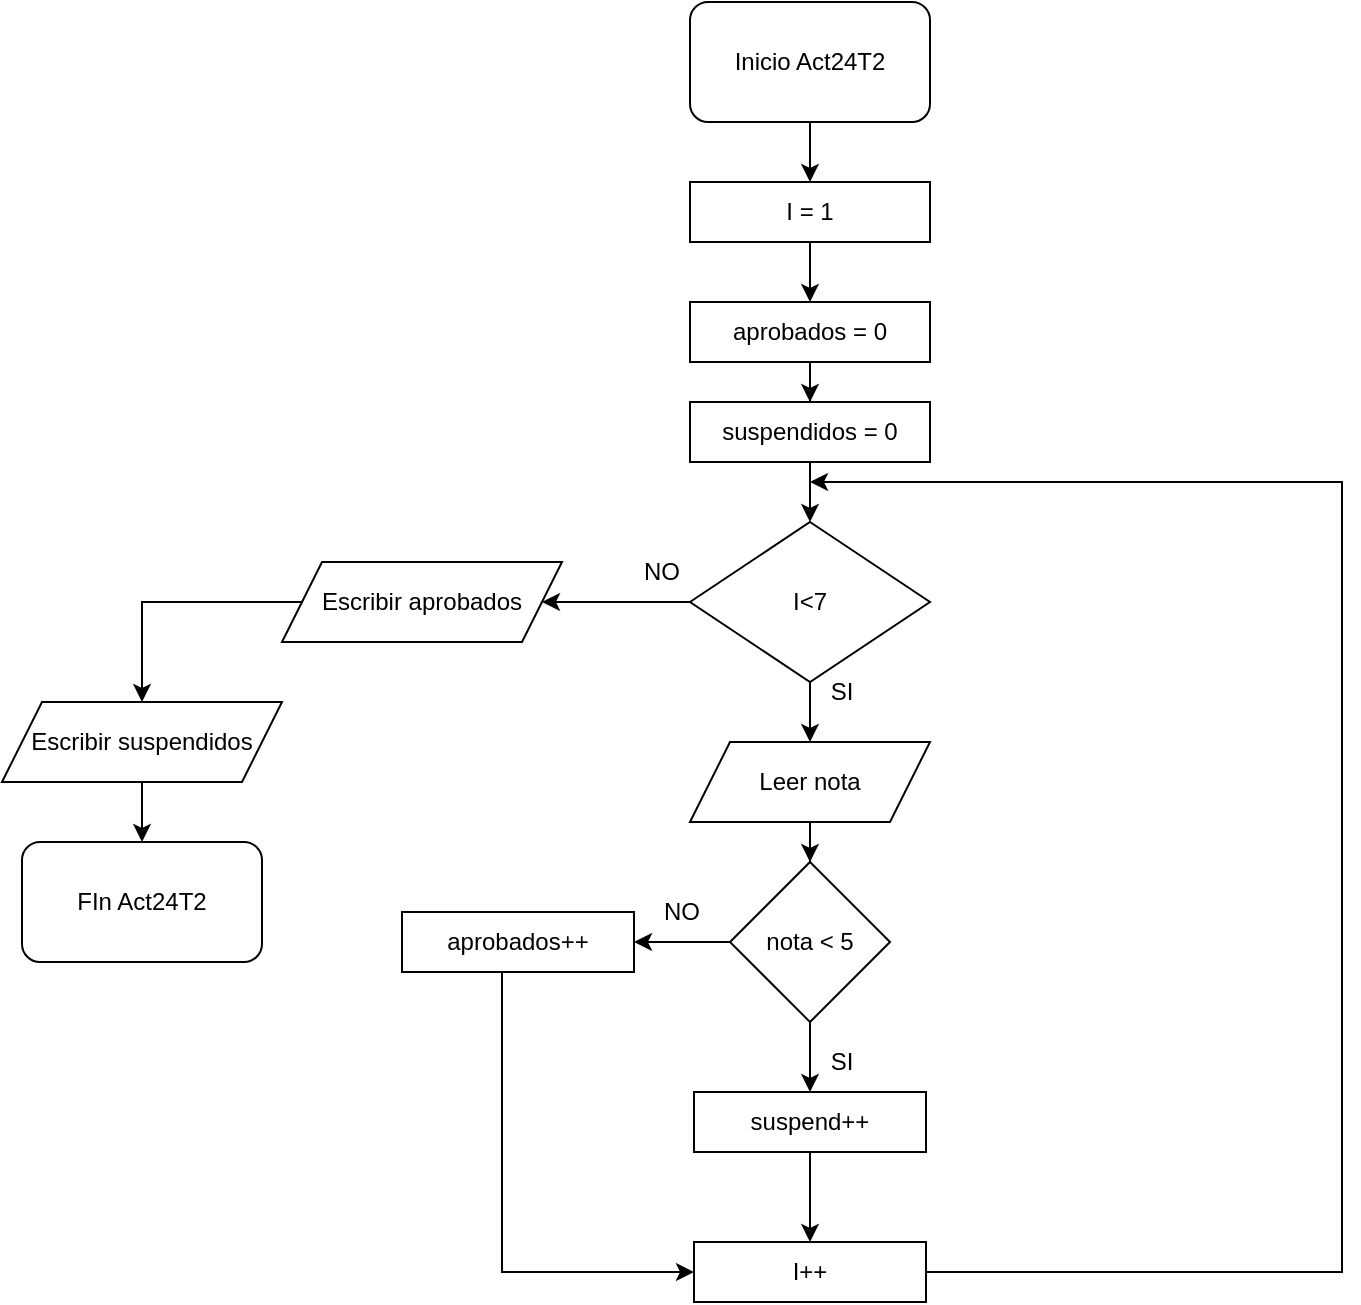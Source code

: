 <mxfile version="21.7.5" type="device">
  <diagram name="Página-1" id="RHTbMrH3GBHZnW84JdR2">
    <mxGraphModel dx="1658" dy="820" grid="1" gridSize="10" guides="1" tooltips="1" connect="1" arrows="1" fold="1" page="1" pageScale="1" pageWidth="827" pageHeight="1169" math="0" shadow="0">
      <root>
        <mxCell id="0" />
        <mxCell id="1" parent="0" />
        <mxCell id="X1JmU00C22sQTFtOCtO2-5" style="edgeStyle=orthogonalEdgeStyle;rounded=0;orthogonalLoop=1;jettySize=auto;html=1;entryX=0.5;entryY=0;entryDx=0;entryDy=0;" edge="1" parent="1" source="X1JmU00C22sQTFtOCtO2-1" target="X1JmU00C22sQTFtOCtO2-4">
          <mxGeometry relative="1" as="geometry" />
        </mxCell>
        <mxCell id="X1JmU00C22sQTFtOCtO2-1" value="Inicio Act24T2" style="rounded=1;whiteSpace=wrap;html=1;" vertex="1" parent="1">
          <mxGeometry x="354" y="40" width="120" height="60" as="geometry" />
        </mxCell>
        <mxCell id="X1JmU00C22sQTFtOCtO2-29" style="edgeStyle=orthogonalEdgeStyle;rounded=0;orthogonalLoop=1;jettySize=auto;html=1;entryX=0.5;entryY=0;entryDx=0;entryDy=0;" edge="1" parent="1" source="X1JmU00C22sQTFtOCtO2-3" target="X1JmU00C22sQTFtOCtO2-7">
          <mxGeometry relative="1" as="geometry" />
        </mxCell>
        <mxCell id="X1JmU00C22sQTFtOCtO2-36" style="edgeStyle=orthogonalEdgeStyle;rounded=0;orthogonalLoop=1;jettySize=auto;html=1;" edge="1" parent="1" source="X1JmU00C22sQTFtOCtO2-41" target="X1JmU00C22sQTFtOCtO2-35">
          <mxGeometry relative="1" as="geometry" />
        </mxCell>
        <mxCell id="X1JmU00C22sQTFtOCtO2-3" value="I&amp;lt;7" style="rhombus;whiteSpace=wrap;html=1;" vertex="1" parent="1">
          <mxGeometry x="354" y="300" width="120" height="80" as="geometry" />
        </mxCell>
        <mxCell id="X1JmU00C22sQTFtOCtO2-6" style="edgeStyle=orthogonalEdgeStyle;rounded=0;orthogonalLoop=1;jettySize=auto;html=1;entryX=0.5;entryY=0;entryDx=0;entryDy=0;" edge="1" parent="1" source="X1JmU00C22sQTFtOCtO2-10" target="X1JmU00C22sQTFtOCtO2-3">
          <mxGeometry relative="1" as="geometry" />
        </mxCell>
        <mxCell id="X1JmU00C22sQTFtOCtO2-4" value="I = 1" style="rounded=0;whiteSpace=wrap;html=1;" vertex="1" parent="1">
          <mxGeometry x="354" y="130" width="120" height="30" as="geometry" />
        </mxCell>
        <mxCell id="X1JmU00C22sQTFtOCtO2-30" style="edgeStyle=orthogonalEdgeStyle;rounded=0;orthogonalLoop=1;jettySize=auto;html=1;" edge="1" parent="1" source="X1JmU00C22sQTFtOCtO2-7" target="X1JmU00C22sQTFtOCtO2-12">
          <mxGeometry relative="1" as="geometry" />
        </mxCell>
        <mxCell id="X1JmU00C22sQTFtOCtO2-7" value="Leer nota" style="shape=parallelogram;perimeter=parallelogramPerimeter;whiteSpace=wrap;html=1;fixedSize=1;" vertex="1" parent="1">
          <mxGeometry x="354" y="410" width="120" height="40" as="geometry" />
        </mxCell>
        <mxCell id="X1JmU00C22sQTFtOCtO2-9" value="" style="edgeStyle=orthogonalEdgeStyle;rounded=0;orthogonalLoop=1;jettySize=auto;html=1;entryX=0.5;entryY=0;entryDx=0;entryDy=0;" edge="1" parent="1" source="X1JmU00C22sQTFtOCtO2-4" target="X1JmU00C22sQTFtOCtO2-8">
          <mxGeometry relative="1" as="geometry">
            <mxPoint x="414" y="160" as="sourcePoint" />
            <mxPoint x="414" y="300" as="targetPoint" />
          </mxGeometry>
        </mxCell>
        <mxCell id="X1JmU00C22sQTFtOCtO2-8" value="aprobados = 0" style="rounded=0;whiteSpace=wrap;html=1;" vertex="1" parent="1">
          <mxGeometry x="354" y="190" width="120" height="30" as="geometry" />
        </mxCell>
        <mxCell id="X1JmU00C22sQTFtOCtO2-11" value="" style="edgeStyle=orthogonalEdgeStyle;rounded=0;orthogonalLoop=1;jettySize=auto;html=1;entryX=0.5;entryY=0;entryDx=0;entryDy=0;" edge="1" parent="1" source="X1JmU00C22sQTFtOCtO2-8" target="X1JmU00C22sQTFtOCtO2-10">
          <mxGeometry relative="1" as="geometry">
            <mxPoint x="414" y="220" as="sourcePoint" />
            <mxPoint x="414" y="300" as="targetPoint" />
          </mxGeometry>
        </mxCell>
        <mxCell id="X1JmU00C22sQTFtOCtO2-10" value="suspendidos = 0" style="rounded=0;whiteSpace=wrap;html=1;" vertex="1" parent="1">
          <mxGeometry x="354" y="240" width="120" height="30" as="geometry" />
        </mxCell>
        <mxCell id="X1JmU00C22sQTFtOCtO2-17" style="edgeStyle=orthogonalEdgeStyle;rounded=0;orthogonalLoop=1;jettySize=auto;html=1;entryX=0.5;entryY=0;entryDx=0;entryDy=0;" edge="1" parent="1" source="X1JmU00C22sQTFtOCtO2-12" target="X1JmU00C22sQTFtOCtO2-13">
          <mxGeometry relative="1" as="geometry" />
        </mxCell>
        <mxCell id="X1JmU00C22sQTFtOCtO2-18" style="edgeStyle=orthogonalEdgeStyle;rounded=0;orthogonalLoop=1;jettySize=auto;html=1;entryX=1;entryY=0.5;entryDx=0;entryDy=0;" edge="1" parent="1" source="X1JmU00C22sQTFtOCtO2-12" target="X1JmU00C22sQTFtOCtO2-14">
          <mxGeometry relative="1" as="geometry" />
        </mxCell>
        <mxCell id="X1JmU00C22sQTFtOCtO2-12" value="nota &amp;lt; 5" style="rhombus;whiteSpace=wrap;html=1;" vertex="1" parent="1">
          <mxGeometry x="374" y="470" width="80" height="80" as="geometry" />
        </mxCell>
        <mxCell id="X1JmU00C22sQTFtOCtO2-27" style="edgeStyle=orthogonalEdgeStyle;rounded=0;orthogonalLoop=1;jettySize=auto;html=1;entryX=0.5;entryY=0;entryDx=0;entryDy=0;" edge="1" parent="1" source="X1JmU00C22sQTFtOCtO2-13" target="X1JmU00C22sQTFtOCtO2-22">
          <mxGeometry relative="1" as="geometry" />
        </mxCell>
        <mxCell id="X1JmU00C22sQTFtOCtO2-13" value="suspend++" style="rounded=0;whiteSpace=wrap;html=1;" vertex="1" parent="1">
          <mxGeometry x="356" y="585" width="116" height="30" as="geometry" />
        </mxCell>
        <mxCell id="X1JmU00C22sQTFtOCtO2-28" style="edgeStyle=orthogonalEdgeStyle;rounded=0;orthogonalLoop=1;jettySize=auto;html=1;entryX=0;entryY=0.5;entryDx=0;entryDy=0;" edge="1" parent="1" source="X1JmU00C22sQTFtOCtO2-14" target="X1JmU00C22sQTFtOCtO2-22">
          <mxGeometry relative="1" as="geometry">
            <Array as="points">
              <mxPoint x="260" y="675" />
            </Array>
          </mxGeometry>
        </mxCell>
        <mxCell id="X1JmU00C22sQTFtOCtO2-14" value="aprobados++" style="rounded=0;whiteSpace=wrap;html=1;" vertex="1" parent="1">
          <mxGeometry x="210" y="495" width="116" height="30" as="geometry" />
        </mxCell>
        <mxCell id="X1JmU00C22sQTFtOCtO2-19" value="SI" style="text;html=1;strokeColor=none;fillColor=none;align=center;verticalAlign=middle;whiteSpace=wrap;rounded=0;" vertex="1" parent="1">
          <mxGeometry x="400" y="555" width="60" height="30" as="geometry" />
        </mxCell>
        <mxCell id="X1JmU00C22sQTFtOCtO2-20" value="NO" style="text;html=1;strokeColor=none;fillColor=none;align=center;verticalAlign=middle;whiteSpace=wrap;rounded=0;" vertex="1" parent="1">
          <mxGeometry x="320" y="480" width="60" height="30" as="geometry" />
        </mxCell>
        <mxCell id="X1JmU00C22sQTFtOCtO2-22" value="I++" style="rounded=0;whiteSpace=wrap;html=1;" vertex="1" parent="1">
          <mxGeometry x="356" y="660" width="116" height="30" as="geometry" />
        </mxCell>
        <mxCell id="X1JmU00C22sQTFtOCtO2-26" value="" style="endArrow=classic;html=1;rounded=0;exitX=1;exitY=0.5;exitDx=0;exitDy=0;" edge="1" parent="1" source="X1JmU00C22sQTFtOCtO2-22">
          <mxGeometry width="50" height="50" relative="1" as="geometry">
            <mxPoint x="390" y="550" as="sourcePoint" />
            <mxPoint x="414" y="280" as="targetPoint" />
            <Array as="points">
              <mxPoint x="680" y="675" />
              <mxPoint x="680" y="280" />
            </Array>
          </mxGeometry>
        </mxCell>
        <mxCell id="X1JmU00C22sQTFtOCtO2-31" value="SI" style="text;html=1;strokeColor=none;fillColor=none;align=center;verticalAlign=middle;whiteSpace=wrap;rounded=0;" vertex="1" parent="1">
          <mxGeometry x="400" y="370" width="60" height="30" as="geometry" />
        </mxCell>
        <mxCell id="X1JmU00C22sQTFtOCtO2-34" value="NO" style="text;html=1;strokeColor=none;fillColor=none;align=center;verticalAlign=middle;whiteSpace=wrap;rounded=0;" vertex="1" parent="1">
          <mxGeometry x="310" y="310" width="60" height="30" as="geometry" />
        </mxCell>
        <mxCell id="X1JmU00C22sQTFtOCtO2-35" value="FIn Act24T2" style="rounded=1;whiteSpace=wrap;html=1;" vertex="1" parent="1">
          <mxGeometry x="20" y="460" width="120" height="60" as="geometry" />
        </mxCell>
        <mxCell id="X1JmU00C22sQTFtOCtO2-38" value="" style="edgeStyle=orthogonalEdgeStyle;rounded=0;orthogonalLoop=1;jettySize=auto;html=1;" edge="1" parent="1" source="X1JmU00C22sQTFtOCtO2-3" target="X1JmU00C22sQTFtOCtO2-37">
          <mxGeometry relative="1" as="geometry">
            <mxPoint x="354" y="340" as="sourcePoint" />
            <mxPoint x="130" y="340" as="targetPoint" />
          </mxGeometry>
        </mxCell>
        <mxCell id="X1JmU00C22sQTFtOCtO2-37" value="Escribir aprobados" style="shape=parallelogram;perimeter=parallelogramPerimeter;whiteSpace=wrap;html=1;fixedSize=1;" vertex="1" parent="1">
          <mxGeometry x="150" y="320" width="140" height="40" as="geometry" />
        </mxCell>
        <mxCell id="X1JmU00C22sQTFtOCtO2-42" value="" style="edgeStyle=orthogonalEdgeStyle;rounded=0;orthogonalLoop=1;jettySize=auto;html=1;" edge="1" parent="1" source="X1JmU00C22sQTFtOCtO2-37" target="X1JmU00C22sQTFtOCtO2-41">
          <mxGeometry relative="1" as="geometry">
            <mxPoint x="180" y="340" as="sourcePoint" />
            <mxPoint x="80" y="460" as="targetPoint" />
            <Array as="points">
              <mxPoint x="80" y="340" />
            </Array>
          </mxGeometry>
        </mxCell>
        <mxCell id="X1JmU00C22sQTFtOCtO2-41" value="Escribir suspendidos" style="shape=parallelogram;perimeter=parallelogramPerimeter;whiteSpace=wrap;html=1;fixedSize=1;" vertex="1" parent="1">
          <mxGeometry x="10" y="390" width="140" height="40" as="geometry" />
        </mxCell>
      </root>
    </mxGraphModel>
  </diagram>
</mxfile>
